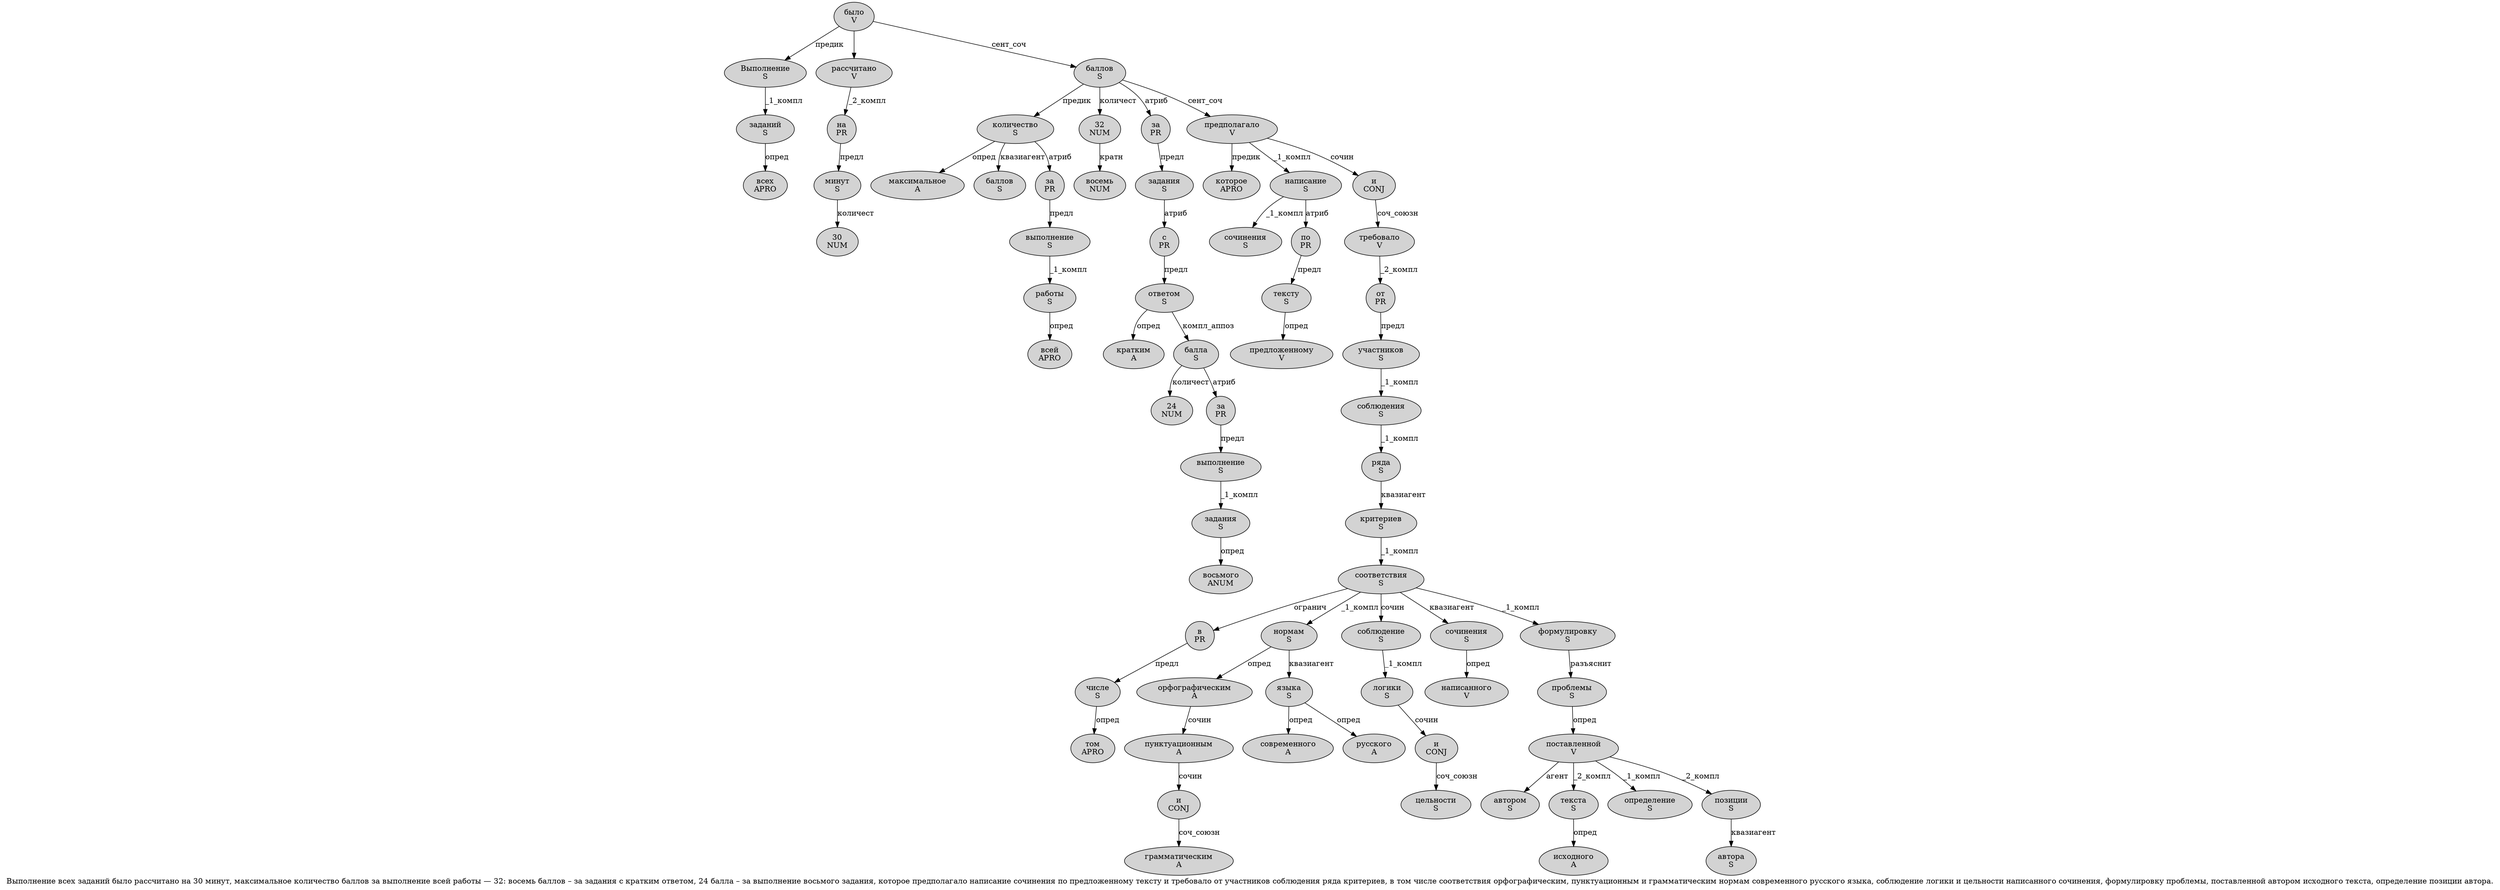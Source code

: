 digraph SENTENCE_451 {
	graph [label="Выполнение всех заданий было рассчитано на 30 минут, максимальное количество баллов за выполнение всей работы — 32: восемь баллов – за задания с кратким ответом, 24 балла – за выполнение восьмого задания, которое предполагало написание сочинения по предложенному тексту и требовало от участников соблюдения ряда критериев, в том числе соответствия орфографическим, пунктуационным и грамматическим нормам современного русского языка, соблюдение логики и цельности написанного сочинения, формулировку проблемы, поставленной автором исходного текста, определение позиции автора."]
	node [style=filled]
		0 [label="Выполнение
S" color="" fillcolor=lightgray penwidth=1 shape=ellipse]
		1 [label="всех
APRO" color="" fillcolor=lightgray penwidth=1 shape=ellipse]
		2 [label="заданий
S" color="" fillcolor=lightgray penwidth=1 shape=ellipse]
		3 [label="было
V" color="" fillcolor=lightgray penwidth=1 shape=ellipse]
		4 [label="рассчитано
V" color="" fillcolor=lightgray penwidth=1 shape=ellipse]
		5 [label="на
PR" color="" fillcolor=lightgray penwidth=1 shape=ellipse]
		6 [label="30
NUM" color="" fillcolor=lightgray penwidth=1 shape=ellipse]
		7 [label="минут
S" color="" fillcolor=lightgray penwidth=1 shape=ellipse]
		9 [label="максимальное
A" color="" fillcolor=lightgray penwidth=1 shape=ellipse]
		10 [label="количество
S" color="" fillcolor=lightgray penwidth=1 shape=ellipse]
		11 [label="баллов
S" color="" fillcolor=lightgray penwidth=1 shape=ellipse]
		12 [label="за
PR" color="" fillcolor=lightgray penwidth=1 shape=ellipse]
		13 [label="выполнение
S" color="" fillcolor=lightgray penwidth=1 shape=ellipse]
		14 [label="всей
APRO" color="" fillcolor=lightgray penwidth=1 shape=ellipse]
		15 [label="работы
S" color="" fillcolor=lightgray penwidth=1 shape=ellipse]
		17 [label="32
NUM" color="" fillcolor=lightgray penwidth=1 shape=ellipse]
		19 [label="восемь
NUM" color="" fillcolor=lightgray penwidth=1 shape=ellipse]
		20 [label="баллов
S" color="" fillcolor=lightgray penwidth=1 shape=ellipse]
		22 [label="за
PR" color="" fillcolor=lightgray penwidth=1 shape=ellipse]
		23 [label="задания
S" color="" fillcolor=lightgray penwidth=1 shape=ellipse]
		24 [label="с
PR" color="" fillcolor=lightgray penwidth=1 shape=ellipse]
		25 [label="кратким
A" color="" fillcolor=lightgray penwidth=1 shape=ellipse]
		26 [label="ответом
S" color="" fillcolor=lightgray penwidth=1 shape=ellipse]
		28 [label="24
NUM" color="" fillcolor=lightgray penwidth=1 shape=ellipse]
		29 [label="балла
S" color="" fillcolor=lightgray penwidth=1 shape=ellipse]
		31 [label="за
PR" color="" fillcolor=lightgray penwidth=1 shape=ellipse]
		32 [label="выполнение
S" color="" fillcolor=lightgray penwidth=1 shape=ellipse]
		33 [label="восьмого
ANUM" color="" fillcolor=lightgray penwidth=1 shape=ellipse]
		34 [label="задания
S" color="" fillcolor=lightgray penwidth=1 shape=ellipse]
		36 [label="которое
APRO" color="" fillcolor=lightgray penwidth=1 shape=ellipse]
		37 [label="предполагало
V" color="" fillcolor=lightgray penwidth=1 shape=ellipse]
		38 [label="написание
S" color="" fillcolor=lightgray penwidth=1 shape=ellipse]
		39 [label="сочинения
S" color="" fillcolor=lightgray penwidth=1 shape=ellipse]
		40 [label="по
PR" color="" fillcolor=lightgray penwidth=1 shape=ellipse]
		41 [label="предложенному
V" color="" fillcolor=lightgray penwidth=1 shape=ellipse]
		42 [label="тексту
S" color="" fillcolor=lightgray penwidth=1 shape=ellipse]
		43 [label="и
CONJ" color="" fillcolor=lightgray penwidth=1 shape=ellipse]
		44 [label="требовало
V" color="" fillcolor=lightgray penwidth=1 shape=ellipse]
		45 [label="от
PR" color="" fillcolor=lightgray penwidth=1 shape=ellipse]
		46 [label="участников
S" color="" fillcolor=lightgray penwidth=1 shape=ellipse]
		47 [label="соблюдения
S" color="" fillcolor=lightgray penwidth=1 shape=ellipse]
		48 [label="ряда
S" color="" fillcolor=lightgray penwidth=1 shape=ellipse]
		49 [label="критериев
S" color="" fillcolor=lightgray penwidth=1 shape=ellipse]
		51 [label="в
PR" color="" fillcolor=lightgray penwidth=1 shape=ellipse]
		52 [label="том
APRO" color="" fillcolor=lightgray penwidth=1 shape=ellipse]
		53 [label="числе
S" color="" fillcolor=lightgray penwidth=1 shape=ellipse]
		54 [label="соответствия
S" color="" fillcolor=lightgray penwidth=1 shape=ellipse]
		55 [label="орфографическим
A" color="" fillcolor=lightgray penwidth=1 shape=ellipse]
		57 [label="пунктуационным
A" color="" fillcolor=lightgray penwidth=1 shape=ellipse]
		58 [label="и
CONJ" color="" fillcolor=lightgray penwidth=1 shape=ellipse]
		59 [label="грамматическим
A" color="" fillcolor=lightgray penwidth=1 shape=ellipse]
		60 [label="нормам
S" color="" fillcolor=lightgray penwidth=1 shape=ellipse]
		61 [label="современного
A" color="" fillcolor=lightgray penwidth=1 shape=ellipse]
		62 [label="русского
A" color="" fillcolor=lightgray penwidth=1 shape=ellipse]
		63 [label="языка
S" color="" fillcolor=lightgray penwidth=1 shape=ellipse]
		65 [label="соблюдение
S" color="" fillcolor=lightgray penwidth=1 shape=ellipse]
		66 [label="логики
S" color="" fillcolor=lightgray penwidth=1 shape=ellipse]
		67 [label="и
CONJ" color="" fillcolor=lightgray penwidth=1 shape=ellipse]
		68 [label="цельности
S" color="" fillcolor=lightgray penwidth=1 shape=ellipse]
		69 [label="написанного
V" color="" fillcolor=lightgray penwidth=1 shape=ellipse]
		70 [label="сочинения
S" color="" fillcolor=lightgray penwidth=1 shape=ellipse]
		72 [label="формулировку
S" color="" fillcolor=lightgray penwidth=1 shape=ellipse]
		73 [label="проблемы
S" color="" fillcolor=lightgray penwidth=1 shape=ellipse]
		75 [label="поставленной
V" color="" fillcolor=lightgray penwidth=1 shape=ellipse]
		76 [label="автором
S" color="" fillcolor=lightgray penwidth=1 shape=ellipse]
		77 [label="исходного
A" color="" fillcolor=lightgray penwidth=1 shape=ellipse]
		78 [label="текста
S" color="" fillcolor=lightgray penwidth=1 shape=ellipse]
		80 [label="определение
S" color="" fillcolor=lightgray penwidth=1 shape=ellipse]
		81 [label="позиции
S" color="" fillcolor=lightgray penwidth=1 shape=ellipse]
		82 [label="автора
S" color="" fillcolor=lightgray penwidth=1 shape=ellipse]
			38 -> 39 [label="_1_компл"]
			38 -> 40 [label="атриб"]
			43 -> 44 [label="соч_союзн"]
			12 -> 13 [label="предл"]
			20 -> 10 [label="предик"]
			20 -> 17 [label="количест"]
			20 -> 22 [label="атриб"]
			20 -> 37 [label="сент_соч"]
			67 -> 68 [label="соч_союзн"]
			37 -> 36 [label="предик"]
			37 -> 38 [label="_1_компл"]
			37 -> 43 [label="сочин"]
			57 -> 58 [label="сочин"]
			7 -> 6 [label="количест"]
			49 -> 54 [label="_1_компл"]
			51 -> 53 [label="предл"]
			22 -> 23 [label="предл"]
			78 -> 77 [label="опред"]
			31 -> 32 [label="предл"]
			24 -> 26 [label="предл"]
			3 -> 0 [label="предик"]
			3 -> 4
			3 -> 20 [label="сент_соч"]
			66 -> 67 [label="сочин"]
			26 -> 25 [label="опред"]
			26 -> 29 [label="компл_аппоз"]
			70 -> 69 [label="опред"]
			48 -> 49 [label="квазиагент"]
			4 -> 5 [label="_2_компл"]
			58 -> 59 [label="соч_союзн"]
			10 -> 9 [label="опред"]
			10 -> 11 [label="квазиагент"]
			10 -> 12 [label="атриб"]
			2 -> 1 [label="опред"]
			40 -> 42 [label="предл"]
			72 -> 73 [label="разъяснит"]
			45 -> 46 [label="предл"]
			60 -> 55 [label="опред"]
			60 -> 63 [label="квазиагент"]
			29 -> 28 [label="количест"]
			29 -> 31 [label="атриб"]
			55 -> 57 [label="сочин"]
			23 -> 24 [label="атриб"]
			42 -> 41 [label="опред"]
			53 -> 52 [label="опред"]
			65 -> 66 [label="_1_компл"]
			46 -> 47 [label="_1_компл"]
			0 -> 2 [label="_1_компл"]
			17 -> 19 [label="кратн"]
			32 -> 34 [label="_1_компл"]
			75 -> 76 [label="агент"]
			75 -> 78 [label="_2_компл"]
			75 -> 80 [label="_1_компл"]
			75 -> 81 [label="_2_компл"]
			54 -> 51 [label="огранич"]
			54 -> 60 [label="_1_компл"]
			54 -> 65 [label="сочин"]
			54 -> 70 [label="квазиагент"]
			54 -> 72 [label="_1_компл"]
			73 -> 75 [label="опред"]
			34 -> 33 [label="опред"]
			44 -> 45 [label="_2_компл"]
			47 -> 48 [label="_1_компл"]
			13 -> 15 [label="_1_компл"]
			15 -> 14 [label="опред"]
			5 -> 7 [label="предл"]
			63 -> 61 [label="опред"]
			63 -> 62 [label="опред"]
			81 -> 82 [label="квазиагент"]
}